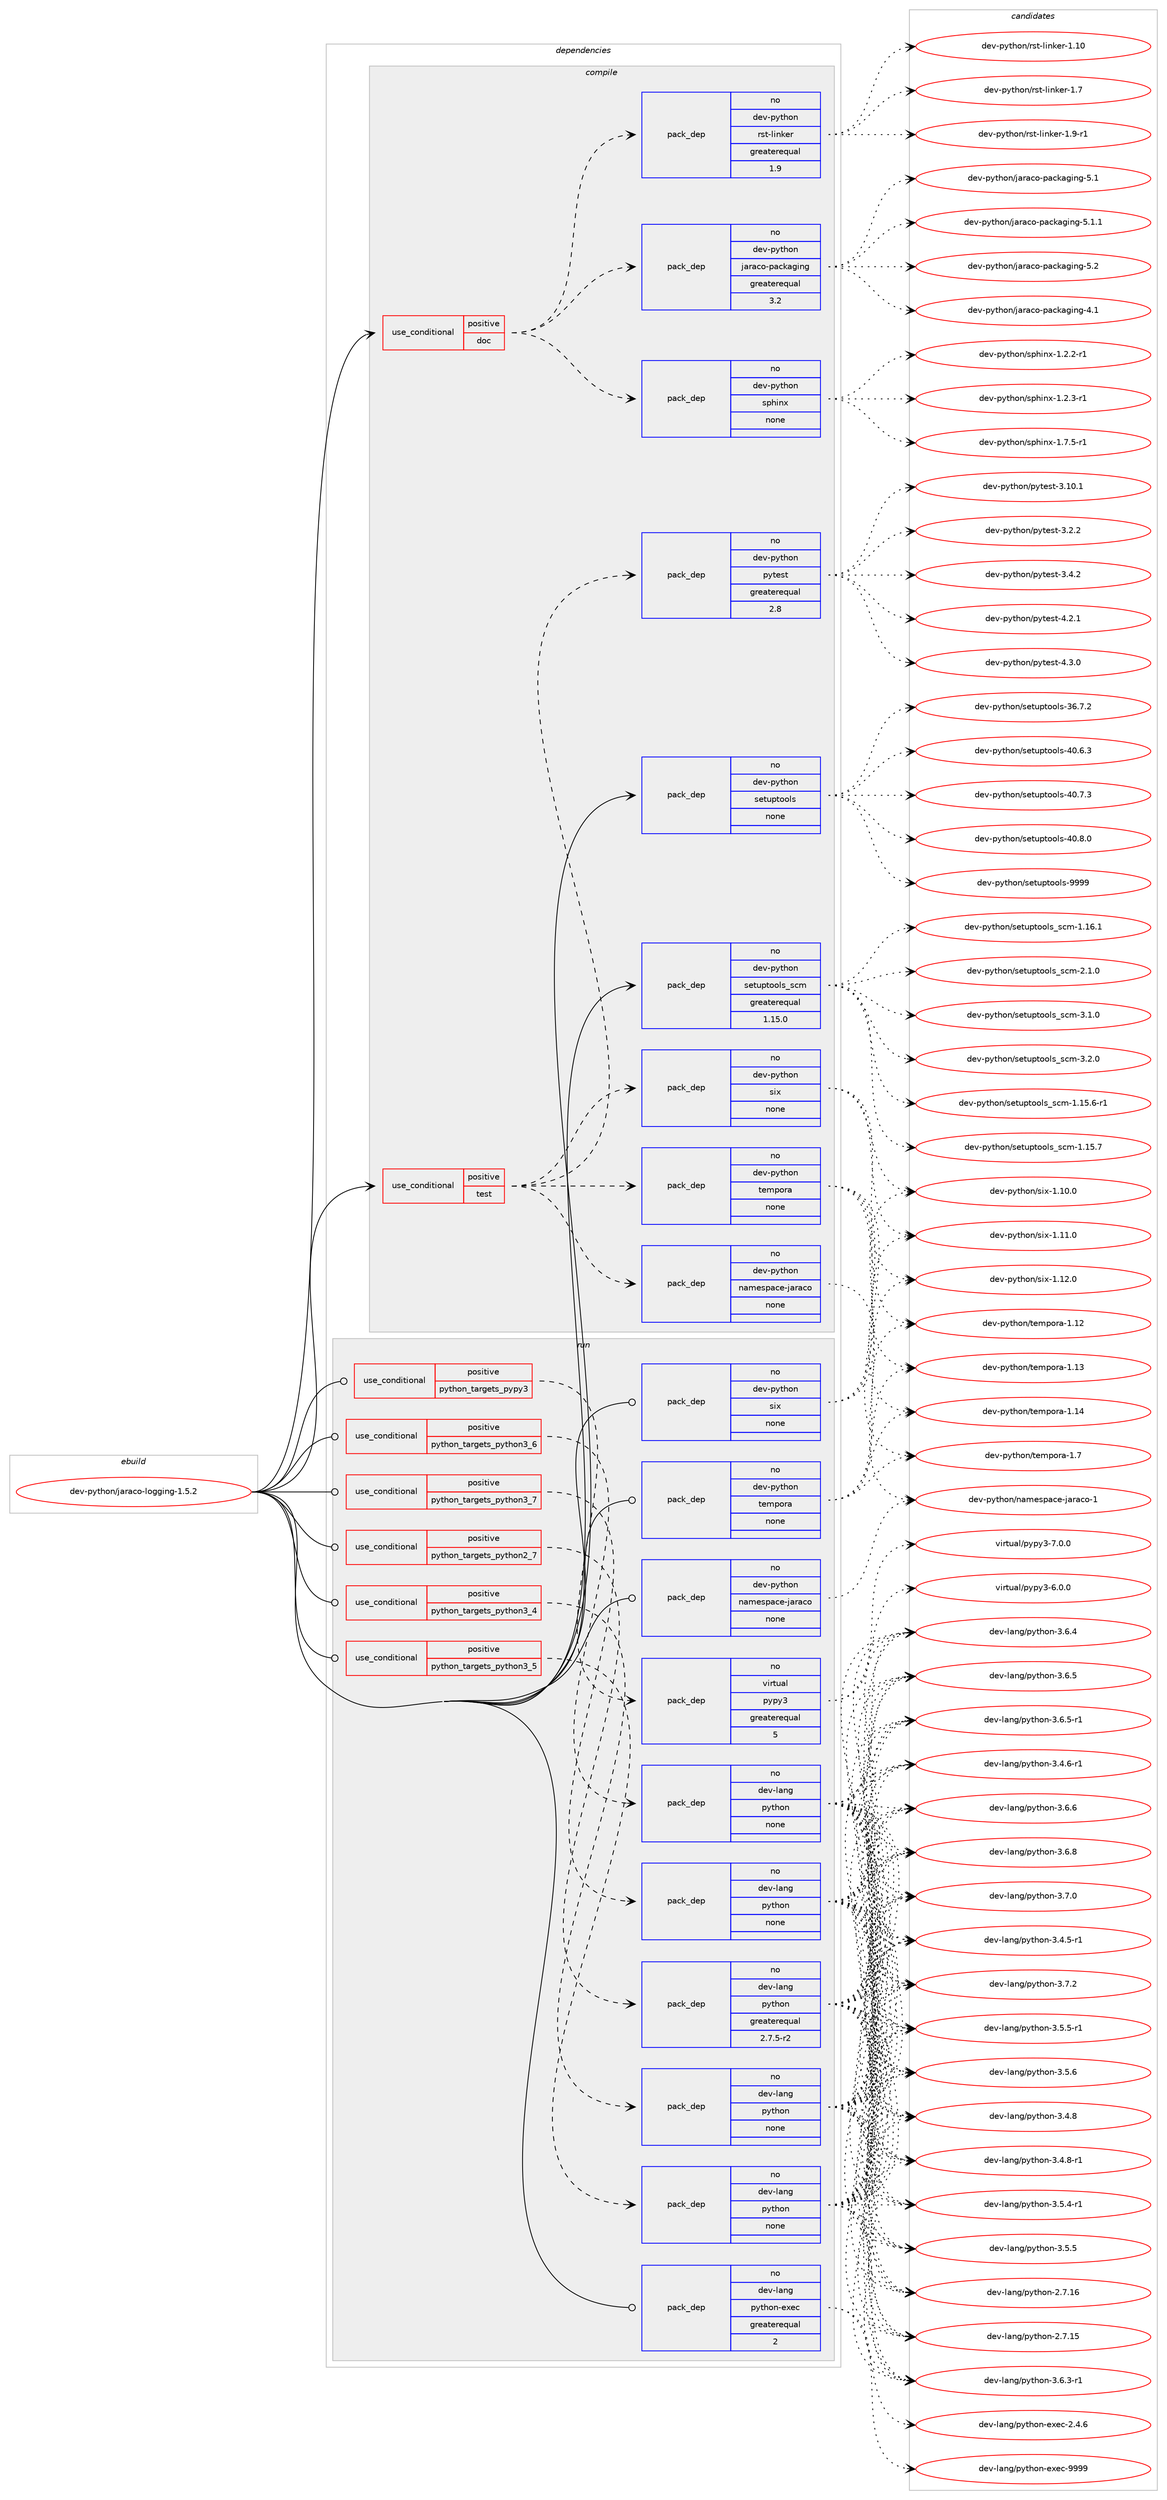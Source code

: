 digraph prolog {

# *************
# Graph options
# *************

newrank=true;
concentrate=true;
compound=true;
graph [rankdir=LR,fontname=Helvetica,fontsize=10,ranksep=1.5];#, ranksep=2.5, nodesep=0.2];
edge  [arrowhead=vee];
node  [fontname=Helvetica,fontsize=10];

# **********
# The ebuild
# **********

subgraph cluster_leftcol {
color=gray;
rank=same;
label=<<i>ebuild</i>>;
id [label="dev-python/jaraco-logging-1.5.2", color=red, width=4, href="../dev-python/jaraco-logging-1.5.2.svg"];
}

# ****************
# The dependencies
# ****************

subgraph cluster_midcol {
color=gray;
label=<<i>dependencies</i>>;
subgraph cluster_compile {
fillcolor="#eeeeee";
style=filled;
label=<<i>compile</i>>;
subgraph cond376142 {
dependency1414925 [label=<<TABLE BORDER="0" CELLBORDER="1" CELLSPACING="0" CELLPADDING="4"><TR><TD ROWSPAN="3" CELLPADDING="10">use_conditional</TD></TR><TR><TD>positive</TD></TR><TR><TD>doc</TD></TR></TABLE>>, shape=none, color=red];
subgraph pack1015514 {
dependency1414926 [label=<<TABLE BORDER="0" CELLBORDER="1" CELLSPACING="0" CELLPADDING="4" WIDTH="220"><TR><TD ROWSPAN="6" CELLPADDING="30">pack_dep</TD></TR><TR><TD WIDTH="110">no</TD></TR><TR><TD>dev-python</TD></TR><TR><TD>jaraco-packaging</TD></TR><TR><TD>greaterequal</TD></TR><TR><TD>3.2</TD></TR></TABLE>>, shape=none, color=blue];
}
dependency1414925:e -> dependency1414926:w [weight=20,style="dashed",arrowhead="vee"];
subgraph pack1015515 {
dependency1414927 [label=<<TABLE BORDER="0" CELLBORDER="1" CELLSPACING="0" CELLPADDING="4" WIDTH="220"><TR><TD ROWSPAN="6" CELLPADDING="30">pack_dep</TD></TR><TR><TD WIDTH="110">no</TD></TR><TR><TD>dev-python</TD></TR><TR><TD>rst-linker</TD></TR><TR><TD>greaterequal</TD></TR><TR><TD>1.9</TD></TR></TABLE>>, shape=none, color=blue];
}
dependency1414925:e -> dependency1414927:w [weight=20,style="dashed",arrowhead="vee"];
subgraph pack1015516 {
dependency1414928 [label=<<TABLE BORDER="0" CELLBORDER="1" CELLSPACING="0" CELLPADDING="4" WIDTH="220"><TR><TD ROWSPAN="6" CELLPADDING="30">pack_dep</TD></TR><TR><TD WIDTH="110">no</TD></TR><TR><TD>dev-python</TD></TR><TR><TD>sphinx</TD></TR><TR><TD>none</TD></TR><TR><TD></TD></TR></TABLE>>, shape=none, color=blue];
}
dependency1414925:e -> dependency1414928:w [weight=20,style="dashed",arrowhead="vee"];
}
id:e -> dependency1414925:w [weight=20,style="solid",arrowhead="vee"];
subgraph cond376143 {
dependency1414929 [label=<<TABLE BORDER="0" CELLBORDER="1" CELLSPACING="0" CELLPADDING="4"><TR><TD ROWSPAN="3" CELLPADDING="10">use_conditional</TD></TR><TR><TD>positive</TD></TR><TR><TD>test</TD></TR></TABLE>>, shape=none, color=red];
subgraph pack1015517 {
dependency1414930 [label=<<TABLE BORDER="0" CELLBORDER="1" CELLSPACING="0" CELLPADDING="4" WIDTH="220"><TR><TD ROWSPAN="6" CELLPADDING="30">pack_dep</TD></TR><TR><TD WIDTH="110">no</TD></TR><TR><TD>dev-python</TD></TR><TR><TD>namespace-jaraco</TD></TR><TR><TD>none</TD></TR><TR><TD></TD></TR></TABLE>>, shape=none, color=blue];
}
dependency1414929:e -> dependency1414930:w [weight=20,style="dashed",arrowhead="vee"];
subgraph pack1015518 {
dependency1414931 [label=<<TABLE BORDER="0" CELLBORDER="1" CELLSPACING="0" CELLPADDING="4" WIDTH="220"><TR><TD ROWSPAN="6" CELLPADDING="30">pack_dep</TD></TR><TR><TD WIDTH="110">no</TD></TR><TR><TD>dev-python</TD></TR><TR><TD>six</TD></TR><TR><TD>none</TD></TR><TR><TD></TD></TR></TABLE>>, shape=none, color=blue];
}
dependency1414929:e -> dependency1414931:w [weight=20,style="dashed",arrowhead="vee"];
subgraph pack1015519 {
dependency1414932 [label=<<TABLE BORDER="0" CELLBORDER="1" CELLSPACING="0" CELLPADDING="4" WIDTH="220"><TR><TD ROWSPAN="6" CELLPADDING="30">pack_dep</TD></TR><TR><TD WIDTH="110">no</TD></TR><TR><TD>dev-python</TD></TR><TR><TD>tempora</TD></TR><TR><TD>none</TD></TR><TR><TD></TD></TR></TABLE>>, shape=none, color=blue];
}
dependency1414929:e -> dependency1414932:w [weight=20,style="dashed",arrowhead="vee"];
subgraph pack1015520 {
dependency1414933 [label=<<TABLE BORDER="0" CELLBORDER="1" CELLSPACING="0" CELLPADDING="4" WIDTH="220"><TR><TD ROWSPAN="6" CELLPADDING="30">pack_dep</TD></TR><TR><TD WIDTH="110">no</TD></TR><TR><TD>dev-python</TD></TR><TR><TD>pytest</TD></TR><TR><TD>greaterequal</TD></TR><TR><TD>2.8</TD></TR></TABLE>>, shape=none, color=blue];
}
dependency1414929:e -> dependency1414933:w [weight=20,style="dashed",arrowhead="vee"];
}
id:e -> dependency1414929:w [weight=20,style="solid",arrowhead="vee"];
subgraph pack1015521 {
dependency1414934 [label=<<TABLE BORDER="0" CELLBORDER="1" CELLSPACING="0" CELLPADDING="4" WIDTH="220"><TR><TD ROWSPAN="6" CELLPADDING="30">pack_dep</TD></TR><TR><TD WIDTH="110">no</TD></TR><TR><TD>dev-python</TD></TR><TR><TD>setuptools</TD></TR><TR><TD>none</TD></TR><TR><TD></TD></TR></TABLE>>, shape=none, color=blue];
}
id:e -> dependency1414934:w [weight=20,style="solid",arrowhead="vee"];
subgraph pack1015522 {
dependency1414935 [label=<<TABLE BORDER="0" CELLBORDER="1" CELLSPACING="0" CELLPADDING="4" WIDTH="220"><TR><TD ROWSPAN="6" CELLPADDING="30">pack_dep</TD></TR><TR><TD WIDTH="110">no</TD></TR><TR><TD>dev-python</TD></TR><TR><TD>setuptools_scm</TD></TR><TR><TD>greaterequal</TD></TR><TR><TD>1.15.0</TD></TR></TABLE>>, shape=none, color=blue];
}
id:e -> dependency1414935:w [weight=20,style="solid",arrowhead="vee"];
}
subgraph cluster_compileandrun {
fillcolor="#eeeeee";
style=filled;
label=<<i>compile and run</i>>;
}
subgraph cluster_run {
fillcolor="#eeeeee";
style=filled;
label=<<i>run</i>>;
subgraph cond376144 {
dependency1414936 [label=<<TABLE BORDER="0" CELLBORDER="1" CELLSPACING="0" CELLPADDING="4"><TR><TD ROWSPAN="3" CELLPADDING="10">use_conditional</TD></TR><TR><TD>positive</TD></TR><TR><TD>python_targets_pypy3</TD></TR></TABLE>>, shape=none, color=red];
subgraph pack1015523 {
dependency1414937 [label=<<TABLE BORDER="0" CELLBORDER="1" CELLSPACING="0" CELLPADDING="4" WIDTH="220"><TR><TD ROWSPAN="6" CELLPADDING="30">pack_dep</TD></TR><TR><TD WIDTH="110">no</TD></TR><TR><TD>virtual</TD></TR><TR><TD>pypy3</TD></TR><TR><TD>greaterequal</TD></TR><TR><TD>5</TD></TR></TABLE>>, shape=none, color=blue];
}
dependency1414936:e -> dependency1414937:w [weight=20,style="dashed",arrowhead="vee"];
}
id:e -> dependency1414936:w [weight=20,style="solid",arrowhead="odot"];
subgraph cond376145 {
dependency1414938 [label=<<TABLE BORDER="0" CELLBORDER="1" CELLSPACING="0" CELLPADDING="4"><TR><TD ROWSPAN="3" CELLPADDING="10">use_conditional</TD></TR><TR><TD>positive</TD></TR><TR><TD>python_targets_python2_7</TD></TR></TABLE>>, shape=none, color=red];
subgraph pack1015524 {
dependency1414939 [label=<<TABLE BORDER="0" CELLBORDER="1" CELLSPACING="0" CELLPADDING="4" WIDTH="220"><TR><TD ROWSPAN="6" CELLPADDING="30">pack_dep</TD></TR><TR><TD WIDTH="110">no</TD></TR><TR><TD>dev-lang</TD></TR><TR><TD>python</TD></TR><TR><TD>greaterequal</TD></TR><TR><TD>2.7.5-r2</TD></TR></TABLE>>, shape=none, color=blue];
}
dependency1414938:e -> dependency1414939:w [weight=20,style="dashed",arrowhead="vee"];
}
id:e -> dependency1414938:w [weight=20,style="solid",arrowhead="odot"];
subgraph cond376146 {
dependency1414940 [label=<<TABLE BORDER="0" CELLBORDER="1" CELLSPACING="0" CELLPADDING="4"><TR><TD ROWSPAN="3" CELLPADDING="10">use_conditional</TD></TR><TR><TD>positive</TD></TR><TR><TD>python_targets_python3_4</TD></TR></TABLE>>, shape=none, color=red];
subgraph pack1015525 {
dependency1414941 [label=<<TABLE BORDER="0" CELLBORDER="1" CELLSPACING="0" CELLPADDING="4" WIDTH="220"><TR><TD ROWSPAN="6" CELLPADDING="30">pack_dep</TD></TR><TR><TD WIDTH="110">no</TD></TR><TR><TD>dev-lang</TD></TR><TR><TD>python</TD></TR><TR><TD>none</TD></TR><TR><TD></TD></TR></TABLE>>, shape=none, color=blue];
}
dependency1414940:e -> dependency1414941:w [weight=20,style="dashed",arrowhead="vee"];
}
id:e -> dependency1414940:w [weight=20,style="solid",arrowhead="odot"];
subgraph cond376147 {
dependency1414942 [label=<<TABLE BORDER="0" CELLBORDER="1" CELLSPACING="0" CELLPADDING="4"><TR><TD ROWSPAN="3" CELLPADDING="10">use_conditional</TD></TR><TR><TD>positive</TD></TR><TR><TD>python_targets_python3_5</TD></TR></TABLE>>, shape=none, color=red];
subgraph pack1015526 {
dependency1414943 [label=<<TABLE BORDER="0" CELLBORDER="1" CELLSPACING="0" CELLPADDING="4" WIDTH="220"><TR><TD ROWSPAN="6" CELLPADDING="30">pack_dep</TD></TR><TR><TD WIDTH="110">no</TD></TR><TR><TD>dev-lang</TD></TR><TR><TD>python</TD></TR><TR><TD>none</TD></TR><TR><TD></TD></TR></TABLE>>, shape=none, color=blue];
}
dependency1414942:e -> dependency1414943:w [weight=20,style="dashed",arrowhead="vee"];
}
id:e -> dependency1414942:w [weight=20,style="solid",arrowhead="odot"];
subgraph cond376148 {
dependency1414944 [label=<<TABLE BORDER="0" CELLBORDER="1" CELLSPACING="0" CELLPADDING="4"><TR><TD ROWSPAN="3" CELLPADDING="10">use_conditional</TD></TR><TR><TD>positive</TD></TR><TR><TD>python_targets_python3_6</TD></TR></TABLE>>, shape=none, color=red];
subgraph pack1015527 {
dependency1414945 [label=<<TABLE BORDER="0" CELLBORDER="1" CELLSPACING="0" CELLPADDING="4" WIDTH="220"><TR><TD ROWSPAN="6" CELLPADDING="30">pack_dep</TD></TR><TR><TD WIDTH="110">no</TD></TR><TR><TD>dev-lang</TD></TR><TR><TD>python</TD></TR><TR><TD>none</TD></TR><TR><TD></TD></TR></TABLE>>, shape=none, color=blue];
}
dependency1414944:e -> dependency1414945:w [weight=20,style="dashed",arrowhead="vee"];
}
id:e -> dependency1414944:w [weight=20,style="solid",arrowhead="odot"];
subgraph cond376149 {
dependency1414946 [label=<<TABLE BORDER="0" CELLBORDER="1" CELLSPACING="0" CELLPADDING="4"><TR><TD ROWSPAN="3" CELLPADDING="10">use_conditional</TD></TR><TR><TD>positive</TD></TR><TR><TD>python_targets_python3_7</TD></TR></TABLE>>, shape=none, color=red];
subgraph pack1015528 {
dependency1414947 [label=<<TABLE BORDER="0" CELLBORDER="1" CELLSPACING="0" CELLPADDING="4" WIDTH="220"><TR><TD ROWSPAN="6" CELLPADDING="30">pack_dep</TD></TR><TR><TD WIDTH="110">no</TD></TR><TR><TD>dev-lang</TD></TR><TR><TD>python</TD></TR><TR><TD>none</TD></TR><TR><TD></TD></TR></TABLE>>, shape=none, color=blue];
}
dependency1414946:e -> dependency1414947:w [weight=20,style="dashed",arrowhead="vee"];
}
id:e -> dependency1414946:w [weight=20,style="solid",arrowhead="odot"];
subgraph pack1015529 {
dependency1414948 [label=<<TABLE BORDER="0" CELLBORDER="1" CELLSPACING="0" CELLPADDING="4" WIDTH="220"><TR><TD ROWSPAN="6" CELLPADDING="30">pack_dep</TD></TR><TR><TD WIDTH="110">no</TD></TR><TR><TD>dev-lang</TD></TR><TR><TD>python-exec</TD></TR><TR><TD>greaterequal</TD></TR><TR><TD>2</TD></TR></TABLE>>, shape=none, color=blue];
}
id:e -> dependency1414948:w [weight=20,style="solid",arrowhead="odot"];
subgraph pack1015530 {
dependency1414949 [label=<<TABLE BORDER="0" CELLBORDER="1" CELLSPACING="0" CELLPADDING="4" WIDTH="220"><TR><TD ROWSPAN="6" CELLPADDING="30">pack_dep</TD></TR><TR><TD WIDTH="110">no</TD></TR><TR><TD>dev-python</TD></TR><TR><TD>namespace-jaraco</TD></TR><TR><TD>none</TD></TR><TR><TD></TD></TR></TABLE>>, shape=none, color=blue];
}
id:e -> dependency1414949:w [weight=20,style="solid",arrowhead="odot"];
subgraph pack1015531 {
dependency1414950 [label=<<TABLE BORDER="0" CELLBORDER="1" CELLSPACING="0" CELLPADDING="4" WIDTH="220"><TR><TD ROWSPAN="6" CELLPADDING="30">pack_dep</TD></TR><TR><TD WIDTH="110">no</TD></TR><TR><TD>dev-python</TD></TR><TR><TD>six</TD></TR><TR><TD>none</TD></TR><TR><TD></TD></TR></TABLE>>, shape=none, color=blue];
}
id:e -> dependency1414950:w [weight=20,style="solid",arrowhead="odot"];
subgraph pack1015532 {
dependency1414951 [label=<<TABLE BORDER="0" CELLBORDER="1" CELLSPACING="0" CELLPADDING="4" WIDTH="220"><TR><TD ROWSPAN="6" CELLPADDING="30">pack_dep</TD></TR><TR><TD WIDTH="110">no</TD></TR><TR><TD>dev-python</TD></TR><TR><TD>tempora</TD></TR><TR><TD>none</TD></TR><TR><TD></TD></TR></TABLE>>, shape=none, color=blue];
}
id:e -> dependency1414951:w [weight=20,style="solid",arrowhead="odot"];
}
}

# **************
# The candidates
# **************

subgraph cluster_choices {
rank=same;
color=gray;
label=<<i>candidates</i>>;

subgraph choice1015514 {
color=black;
nodesep=1;
choice10010111845112121116104111110471069711497991114511297991079710310511010345524649 [label="dev-python/jaraco-packaging-4.1", color=red, width=4,href="../dev-python/jaraco-packaging-4.1.svg"];
choice10010111845112121116104111110471069711497991114511297991079710310511010345534649 [label="dev-python/jaraco-packaging-5.1", color=red, width=4,href="../dev-python/jaraco-packaging-5.1.svg"];
choice100101118451121211161041111104710697114979911145112979910797103105110103455346494649 [label="dev-python/jaraco-packaging-5.1.1", color=red, width=4,href="../dev-python/jaraco-packaging-5.1.1.svg"];
choice10010111845112121116104111110471069711497991114511297991079710310511010345534650 [label="dev-python/jaraco-packaging-5.2", color=red, width=4,href="../dev-python/jaraco-packaging-5.2.svg"];
dependency1414926:e -> choice10010111845112121116104111110471069711497991114511297991079710310511010345524649:w [style=dotted,weight="100"];
dependency1414926:e -> choice10010111845112121116104111110471069711497991114511297991079710310511010345534649:w [style=dotted,weight="100"];
dependency1414926:e -> choice100101118451121211161041111104710697114979911145112979910797103105110103455346494649:w [style=dotted,weight="100"];
dependency1414926:e -> choice10010111845112121116104111110471069711497991114511297991079710310511010345534650:w [style=dotted,weight="100"];
}
subgraph choice1015515 {
color=black;
nodesep=1;
choice1001011184511212111610411111047114115116451081051101071011144549464948 [label="dev-python/rst-linker-1.10", color=red, width=4,href="../dev-python/rst-linker-1.10.svg"];
choice10010111845112121116104111110471141151164510810511010710111445494655 [label="dev-python/rst-linker-1.7", color=red, width=4,href="../dev-python/rst-linker-1.7.svg"];
choice100101118451121211161041111104711411511645108105110107101114454946574511449 [label="dev-python/rst-linker-1.9-r1", color=red, width=4,href="../dev-python/rst-linker-1.9-r1.svg"];
dependency1414927:e -> choice1001011184511212111610411111047114115116451081051101071011144549464948:w [style=dotted,weight="100"];
dependency1414927:e -> choice10010111845112121116104111110471141151164510810511010710111445494655:w [style=dotted,weight="100"];
dependency1414927:e -> choice100101118451121211161041111104711411511645108105110107101114454946574511449:w [style=dotted,weight="100"];
}
subgraph choice1015516 {
color=black;
nodesep=1;
choice10010111845112121116104111110471151121041051101204549465046504511449 [label="dev-python/sphinx-1.2.2-r1", color=red, width=4,href="../dev-python/sphinx-1.2.2-r1.svg"];
choice10010111845112121116104111110471151121041051101204549465046514511449 [label="dev-python/sphinx-1.2.3-r1", color=red, width=4,href="../dev-python/sphinx-1.2.3-r1.svg"];
choice10010111845112121116104111110471151121041051101204549465546534511449 [label="dev-python/sphinx-1.7.5-r1", color=red, width=4,href="../dev-python/sphinx-1.7.5-r1.svg"];
dependency1414928:e -> choice10010111845112121116104111110471151121041051101204549465046504511449:w [style=dotted,weight="100"];
dependency1414928:e -> choice10010111845112121116104111110471151121041051101204549465046514511449:w [style=dotted,weight="100"];
dependency1414928:e -> choice10010111845112121116104111110471151121041051101204549465546534511449:w [style=dotted,weight="100"];
}
subgraph choice1015517 {
color=black;
nodesep=1;
choice1001011184511212111610411111047110971091011151129799101451069711497991114549 [label="dev-python/namespace-jaraco-1", color=red, width=4,href="../dev-python/namespace-jaraco-1.svg"];
dependency1414930:e -> choice1001011184511212111610411111047110971091011151129799101451069711497991114549:w [style=dotted,weight="100"];
}
subgraph choice1015518 {
color=black;
nodesep=1;
choice100101118451121211161041111104711510512045494649484648 [label="dev-python/six-1.10.0", color=red, width=4,href="../dev-python/six-1.10.0.svg"];
choice100101118451121211161041111104711510512045494649494648 [label="dev-python/six-1.11.0", color=red, width=4,href="../dev-python/six-1.11.0.svg"];
choice100101118451121211161041111104711510512045494649504648 [label="dev-python/six-1.12.0", color=red, width=4,href="../dev-python/six-1.12.0.svg"];
dependency1414931:e -> choice100101118451121211161041111104711510512045494649484648:w [style=dotted,weight="100"];
dependency1414931:e -> choice100101118451121211161041111104711510512045494649494648:w [style=dotted,weight="100"];
dependency1414931:e -> choice100101118451121211161041111104711510512045494649504648:w [style=dotted,weight="100"];
}
subgraph choice1015519 {
color=black;
nodesep=1;
choice1001011184511212111610411111047116101109112111114974549464950 [label="dev-python/tempora-1.12", color=red, width=4,href="../dev-python/tempora-1.12.svg"];
choice1001011184511212111610411111047116101109112111114974549464951 [label="dev-python/tempora-1.13", color=red, width=4,href="../dev-python/tempora-1.13.svg"];
choice1001011184511212111610411111047116101109112111114974549464952 [label="dev-python/tempora-1.14", color=red, width=4,href="../dev-python/tempora-1.14.svg"];
choice10010111845112121116104111110471161011091121111149745494655 [label="dev-python/tempora-1.7", color=red, width=4,href="../dev-python/tempora-1.7.svg"];
dependency1414932:e -> choice1001011184511212111610411111047116101109112111114974549464950:w [style=dotted,weight="100"];
dependency1414932:e -> choice1001011184511212111610411111047116101109112111114974549464951:w [style=dotted,weight="100"];
dependency1414932:e -> choice1001011184511212111610411111047116101109112111114974549464952:w [style=dotted,weight="100"];
dependency1414932:e -> choice10010111845112121116104111110471161011091121111149745494655:w [style=dotted,weight="100"];
}
subgraph choice1015520 {
color=black;
nodesep=1;
choice100101118451121211161041111104711212111610111511645514649484649 [label="dev-python/pytest-3.10.1", color=red, width=4,href="../dev-python/pytest-3.10.1.svg"];
choice1001011184511212111610411111047112121116101115116455146504650 [label="dev-python/pytest-3.2.2", color=red, width=4,href="../dev-python/pytest-3.2.2.svg"];
choice1001011184511212111610411111047112121116101115116455146524650 [label="dev-python/pytest-3.4.2", color=red, width=4,href="../dev-python/pytest-3.4.2.svg"];
choice1001011184511212111610411111047112121116101115116455246504649 [label="dev-python/pytest-4.2.1", color=red, width=4,href="../dev-python/pytest-4.2.1.svg"];
choice1001011184511212111610411111047112121116101115116455246514648 [label="dev-python/pytest-4.3.0", color=red, width=4,href="../dev-python/pytest-4.3.0.svg"];
dependency1414933:e -> choice100101118451121211161041111104711212111610111511645514649484649:w [style=dotted,weight="100"];
dependency1414933:e -> choice1001011184511212111610411111047112121116101115116455146504650:w [style=dotted,weight="100"];
dependency1414933:e -> choice1001011184511212111610411111047112121116101115116455146524650:w [style=dotted,weight="100"];
dependency1414933:e -> choice1001011184511212111610411111047112121116101115116455246504649:w [style=dotted,weight="100"];
dependency1414933:e -> choice1001011184511212111610411111047112121116101115116455246514648:w [style=dotted,weight="100"];
}
subgraph choice1015521 {
color=black;
nodesep=1;
choice100101118451121211161041111104711510111611711211611111110811545515446554650 [label="dev-python/setuptools-36.7.2", color=red, width=4,href="../dev-python/setuptools-36.7.2.svg"];
choice100101118451121211161041111104711510111611711211611111110811545524846544651 [label="dev-python/setuptools-40.6.3", color=red, width=4,href="../dev-python/setuptools-40.6.3.svg"];
choice100101118451121211161041111104711510111611711211611111110811545524846554651 [label="dev-python/setuptools-40.7.3", color=red, width=4,href="../dev-python/setuptools-40.7.3.svg"];
choice100101118451121211161041111104711510111611711211611111110811545524846564648 [label="dev-python/setuptools-40.8.0", color=red, width=4,href="../dev-python/setuptools-40.8.0.svg"];
choice10010111845112121116104111110471151011161171121161111111081154557575757 [label="dev-python/setuptools-9999", color=red, width=4,href="../dev-python/setuptools-9999.svg"];
dependency1414934:e -> choice100101118451121211161041111104711510111611711211611111110811545515446554650:w [style=dotted,weight="100"];
dependency1414934:e -> choice100101118451121211161041111104711510111611711211611111110811545524846544651:w [style=dotted,weight="100"];
dependency1414934:e -> choice100101118451121211161041111104711510111611711211611111110811545524846554651:w [style=dotted,weight="100"];
dependency1414934:e -> choice100101118451121211161041111104711510111611711211611111110811545524846564648:w [style=dotted,weight="100"];
dependency1414934:e -> choice10010111845112121116104111110471151011161171121161111111081154557575757:w [style=dotted,weight="100"];
}
subgraph choice1015522 {
color=black;
nodesep=1;
choice10010111845112121116104111110471151011161171121161111111081159511599109454946495346544511449 [label="dev-python/setuptools_scm-1.15.6-r1", color=red, width=4,href="../dev-python/setuptools_scm-1.15.6-r1.svg"];
choice1001011184511212111610411111047115101116117112116111111108115951159910945494649534655 [label="dev-python/setuptools_scm-1.15.7", color=red, width=4,href="../dev-python/setuptools_scm-1.15.7.svg"];
choice1001011184511212111610411111047115101116117112116111111108115951159910945494649544649 [label="dev-python/setuptools_scm-1.16.1", color=red, width=4,href="../dev-python/setuptools_scm-1.16.1.svg"];
choice10010111845112121116104111110471151011161171121161111111081159511599109455046494648 [label="dev-python/setuptools_scm-2.1.0", color=red, width=4,href="../dev-python/setuptools_scm-2.1.0.svg"];
choice10010111845112121116104111110471151011161171121161111111081159511599109455146494648 [label="dev-python/setuptools_scm-3.1.0", color=red, width=4,href="../dev-python/setuptools_scm-3.1.0.svg"];
choice10010111845112121116104111110471151011161171121161111111081159511599109455146504648 [label="dev-python/setuptools_scm-3.2.0", color=red, width=4,href="../dev-python/setuptools_scm-3.2.0.svg"];
dependency1414935:e -> choice10010111845112121116104111110471151011161171121161111111081159511599109454946495346544511449:w [style=dotted,weight="100"];
dependency1414935:e -> choice1001011184511212111610411111047115101116117112116111111108115951159910945494649534655:w [style=dotted,weight="100"];
dependency1414935:e -> choice1001011184511212111610411111047115101116117112116111111108115951159910945494649544649:w [style=dotted,weight="100"];
dependency1414935:e -> choice10010111845112121116104111110471151011161171121161111111081159511599109455046494648:w [style=dotted,weight="100"];
dependency1414935:e -> choice10010111845112121116104111110471151011161171121161111111081159511599109455146494648:w [style=dotted,weight="100"];
dependency1414935:e -> choice10010111845112121116104111110471151011161171121161111111081159511599109455146504648:w [style=dotted,weight="100"];
}
subgraph choice1015523 {
color=black;
nodesep=1;
choice118105114116117971084711212111212151455446484648 [label="virtual/pypy3-6.0.0", color=red, width=4,href="../virtual/pypy3-6.0.0.svg"];
choice118105114116117971084711212111212151455546484648 [label="virtual/pypy3-7.0.0", color=red, width=4,href="../virtual/pypy3-7.0.0.svg"];
dependency1414937:e -> choice118105114116117971084711212111212151455446484648:w [style=dotted,weight="100"];
dependency1414937:e -> choice118105114116117971084711212111212151455546484648:w [style=dotted,weight="100"];
}
subgraph choice1015524 {
color=black;
nodesep=1;
choice10010111845108971101034711212111610411111045504655464953 [label="dev-lang/python-2.7.15", color=red, width=4,href="../dev-lang/python-2.7.15.svg"];
choice10010111845108971101034711212111610411111045504655464954 [label="dev-lang/python-2.7.16", color=red, width=4,href="../dev-lang/python-2.7.16.svg"];
choice1001011184510897110103471121211161041111104551465246534511449 [label="dev-lang/python-3.4.5-r1", color=red, width=4,href="../dev-lang/python-3.4.5-r1.svg"];
choice1001011184510897110103471121211161041111104551465246544511449 [label="dev-lang/python-3.4.6-r1", color=red, width=4,href="../dev-lang/python-3.4.6-r1.svg"];
choice100101118451089711010347112121116104111110455146524656 [label="dev-lang/python-3.4.8", color=red, width=4,href="../dev-lang/python-3.4.8.svg"];
choice1001011184510897110103471121211161041111104551465246564511449 [label="dev-lang/python-3.4.8-r1", color=red, width=4,href="../dev-lang/python-3.4.8-r1.svg"];
choice1001011184510897110103471121211161041111104551465346524511449 [label="dev-lang/python-3.5.4-r1", color=red, width=4,href="../dev-lang/python-3.5.4-r1.svg"];
choice100101118451089711010347112121116104111110455146534653 [label="dev-lang/python-3.5.5", color=red, width=4,href="../dev-lang/python-3.5.5.svg"];
choice1001011184510897110103471121211161041111104551465346534511449 [label="dev-lang/python-3.5.5-r1", color=red, width=4,href="../dev-lang/python-3.5.5-r1.svg"];
choice100101118451089711010347112121116104111110455146534654 [label="dev-lang/python-3.5.6", color=red, width=4,href="../dev-lang/python-3.5.6.svg"];
choice1001011184510897110103471121211161041111104551465446514511449 [label="dev-lang/python-3.6.3-r1", color=red, width=4,href="../dev-lang/python-3.6.3-r1.svg"];
choice100101118451089711010347112121116104111110455146544652 [label="dev-lang/python-3.6.4", color=red, width=4,href="../dev-lang/python-3.6.4.svg"];
choice100101118451089711010347112121116104111110455146544653 [label="dev-lang/python-3.6.5", color=red, width=4,href="../dev-lang/python-3.6.5.svg"];
choice1001011184510897110103471121211161041111104551465446534511449 [label="dev-lang/python-3.6.5-r1", color=red, width=4,href="../dev-lang/python-3.6.5-r1.svg"];
choice100101118451089711010347112121116104111110455146544654 [label="dev-lang/python-3.6.6", color=red, width=4,href="../dev-lang/python-3.6.6.svg"];
choice100101118451089711010347112121116104111110455146544656 [label="dev-lang/python-3.6.8", color=red, width=4,href="../dev-lang/python-3.6.8.svg"];
choice100101118451089711010347112121116104111110455146554648 [label="dev-lang/python-3.7.0", color=red, width=4,href="../dev-lang/python-3.7.0.svg"];
choice100101118451089711010347112121116104111110455146554650 [label="dev-lang/python-3.7.2", color=red, width=4,href="../dev-lang/python-3.7.2.svg"];
dependency1414939:e -> choice10010111845108971101034711212111610411111045504655464953:w [style=dotted,weight="100"];
dependency1414939:e -> choice10010111845108971101034711212111610411111045504655464954:w [style=dotted,weight="100"];
dependency1414939:e -> choice1001011184510897110103471121211161041111104551465246534511449:w [style=dotted,weight="100"];
dependency1414939:e -> choice1001011184510897110103471121211161041111104551465246544511449:w [style=dotted,weight="100"];
dependency1414939:e -> choice100101118451089711010347112121116104111110455146524656:w [style=dotted,weight="100"];
dependency1414939:e -> choice1001011184510897110103471121211161041111104551465246564511449:w [style=dotted,weight="100"];
dependency1414939:e -> choice1001011184510897110103471121211161041111104551465346524511449:w [style=dotted,weight="100"];
dependency1414939:e -> choice100101118451089711010347112121116104111110455146534653:w [style=dotted,weight="100"];
dependency1414939:e -> choice1001011184510897110103471121211161041111104551465346534511449:w [style=dotted,weight="100"];
dependency1414939:e -> choice100101118451089711010347112121116104111110455146534654:w [style=dotted,weight="100"];
dependency1414939:e -> choice1001011184510897110103471121211161041111104551465446514511449:w [style=dotted,weight="100"];
dependency1414939:e -> choice100101118451089711010347112121116104111110455146544652:w [style=dotted,weight="100"];
dependency1414939:e -> choice100101118451089711010347112121116104111110455146544653:w [style=dotted,weight="100"];
dependency1414939:e -> choice1001011184510897110103471121211161041111104551465446534511449:w [style=dotted,weight="100"];
dependency1414939:e -> choice100101118451089711010347112121116104111110455146544654:w [style=dotted,weight="100"];
dependency1414939:e -> choice100101118451089711010347112121116104111110455146544656:w [style=dotted,weight="100"];
dependency1414939:e -> choice100101118451089711010347112121116104111110455146554648:w [style=dotted,weight="100"];
dependency1414939:e -> choice100101118451089711010347112121116104111110455146554650:w [style=dotted,weight="100"];
}
subgraph choice1015525 {
color=black;
nodesep=1;
choice10010111845108971101034711212111610411111045504655464953 [label="dev-lang/python-2.7.15", color=red, width=4,href="../dev-lang/python-2.7.15.svg"];
choice10010111845108971101034711212111610411111045504655464954 [label="dev-lang/python-2.7.16", color=red, width=4,href="../dev-lang/python-2.7.16.svg"];
choice1001011184510897110103471121211161041111104551465246534511449 [label="dev-lang/python-3.4.5-r1", color=red, width=4,href="../dev-lang/python-3.4.5-r1.svg"];
choice1001011184510897110103471121211161041111104551465246544511449 [label="dev-lang/python-3.4.6-r1", color=red, width=4,href="../dev-lang/python-3.4.6-r1.svg"];
choice100101118451089711010347112121116104111110455146524656 [label="dev-lang/python-3.4.8", color=red, width=4,href="../dev-lang/python-3.4.8.svg"];
choice1001011184510897110103471121211161041111104551465246564511449 [label="dev-lang/python-3.4.8-r1", color=red, width=4,href="../dev-lang/python-3.4.8-r1.svg"];
choice1001011184510897110103471121211161041111104551465346524511449 [label="dev-lang/python-3.5.4-r1", color=red, width=4,href="../dev-lang/python-3.5.4-r1.svg"];
choice100101118451089711010347112121116104111110455146534653 [label="dev-lang/python-3.5.5", color=red, width=4,href="../dev-lang/python-3.5.5.svg"];
choice1001011184510897110103471121211161041111104551465346534511449 [label="dev-lang/python-3.5.5-r1", color=red, width=4,href="../dev-lang/python-3.5.5-r1.svg"];
choice100101118451089711010347112121116104111110455146534654 [label="dev-lang/python-3.5.6", color=red, width=4,href="../dev-lang/python-3.5.6.svg"];
choice1001011184510897110103471121211161041111104551465446514511449 [label="dev-lang/python-3.6.3-r1", color=red, width=4,href="../dev-lang/python-3.6.3-r1.svg"];
choice100101118451089711010347112121116104111110455146544652 [label="dev-lang/python-3.6.4", color=red, width=4,href="../dev-lang/python-3.6.4.svg"];
choice100101118451089711010347112121116104111110455146544653 [label="dev-lang/python-3.6.5", color=red, width=4,href="../dev-lang/python-3.6.5.svg"];
choice1001011184510897110103471121211161041111104551465446534511449 [label="dev-lang/python-3.6.5-r1", color=red, width=4,href="../dev-lang/python-3.6.5-r1.svg"];
choice100101118451089711010347112121116104111110455146544654 [label="dev-lang/python-3.6.6", color=red, width=4,href="../dev-lang/python-3.6.6.svg"];
choice100101118451089711010347112121116104111110455146544656 [label="dev-lang/python-3.6.8", color=red, width=4,href="../dev-lang/python-3.6.8.svg"];
choice100101118451089711010347112121116104111110455146554648 [label="dev-lang/python-3.7.0", color=red, width=4,href="../dev-lang/python-3.7.0.svg"];
choice100101118451089711010347112121116104111110455146554650 [label="dev-lang/python-3.7.2", color=red, width=4,href="../dev-lang/python-3.7.2.svg"];
dependency1414941:e -> choice10010111845108971101034711212111610411111045504655464953:w [style=dotted,weight="100"];
dependency1414941:e -> choice10010111845108971101034711212111610411111045504655464954:w [style=dotted,weight="100"];
dependency1414941:e -> choice1001011184510897110103471121211161041111104551465246534511449:w [style=dotted,weight="100"];
dependency1414941:e -> choice1001011184510897110103471121211161041111104551465246544511449:w [style=dotted,weight="100"];
dependency1414941:e -> choice100101118451089711010347112121116104111110455146524656:w [style=dotted,weight="100"];
dependency1414941:e -> choice1001011184510897110103471121211161041111104551465246564511449:w [style=dotted,weight="100"];
dependency1414941:e -> choice1001011184510897110103471121211161041111104551465346524511449:w [style=dotted,weight="100"];
dependency1414941:e -> choice100101118451089711010347112121116104111110455146534653:w [style=dotted,weight="100"];
dependency1414941:e -> choice1001011184510897110103471121211161041111104551465346534511449:w [style=dotted,weight="100"];
dependency1414941:e -> choice100101118451089711010347112121116104111110455146534654:w [style=dotted,weight="100"];
dependency1414941:e -> choice1001011184510897110103471121211161041111104551465446514511449:w [style=dotted,weight="100"];
dependency1414941:e -> choice100101118451089711010347112121116104111110455146544652:w [style=dotted,weight="100"];
dependency1414941:e -> choice100101118451089711010347112121116104111110455146544653:w [style=dotted,weight="100"];
dependency1414941:e -> choice1001011184510897110103471121211161041111104551465446534511449:w [style=dotted,weight="100"];
dependency1414941:e -> choice100101118451089711010347112121116104111110455146544654:w [style=dotted,weight="100"];
dependency1414941:e -> choice100101118451089711010347112121116104111110455146544656:w [style=dotted,weight="100"];
dependency1414941:e -> choice100101118451089711010347112121116104111110455146554648:w [style=dotted,weight="100"];
dependency1414941:e -> choice100101118451089711010347112121116104111110455146554650:w [style=dotted,weight="100"];
}
subgraph choice1015526 {
color=black;
nodesep=1;
choice10010111845108971101034711212111610411111045504655464953 [label="dev-lang/python-2.7.15", color=red, width=4,href="../dev-lang/python-2.7.15.svg"];
choice10010111845108971101034711212111610411111045504655464954 [label="dev-lang/python-2.7.16", color=red, width=4,href="../dev-lang/python-2.7.16.svg"];
choice1001011184510897110103471121211161041111104551465246534511449 [label="dev-lang/python-3.4.5-r1", color=red, width=4,href="../dev-lang/python-3.4.5-r1.svg"];
choice1001011184510897110103471121211161041111104551465246544511449 [label="dev-lang/python-3.4.6-r1", color=red, width=4,href="../dev-lang/python-3.4.6-r1.svg"];
choice100101118451089711010347112121116104111110455146524656 [label="dev-lang/python-3.4.8", color=red, width=4,href="../dev-lang/python-3.4.8.svg"];
choice1001011184510897110103471121211161041111104551465246564511449 [label="dev-lang/python-3.4.8-r1", color=red, width=4,href="../dev-lang/python-3.4.8-r1.svg"];
choice1001011184510897110103471121211161041111104551465346524511449 [label="dev-lang/python-3.5.4-r1", color=red, width=4,href="../dev-lang/python-3.5.4-r1.svg"];
choice100101118451089711010347112121116104111110455146534653 [label="dev-lang/python-3.5.5", color=red, width=4,href="../dev-lang/python-3.5.5.svg"];
choice1001011184510897110103471121211161041111104551465346534511449 [label="dev-lang/python-3.5.5-r1", color=red, width=4,href="../dev-lang/python-3.5.5-r1.svg"];
choice100101118451089711010347112121116104111110455146534654 [label="dev-lang/python-3.5.6", color=red, width=4,href="../dev-lang/python-3.5.6.svg"];
choice1001011184510897110103471121211161041111104551465446514511449 [label="dev-lang/python-3.6.3-r1", color=red, width=4,href="../dev-lang/python-3.6.3-r1.svg"];
choice100101118451089711010347112121116104111110455146544652 [label="dev-lang/python-3.6.4", color=red, width=4,href="../dev-lang/python-3.6.4.svg"];
choice100101118451089711010347112121116104111110455146544653 [label="dev-lang/python-3.6.5", color=red, width=4,href="../dev-lang/python-3.6.5.svg"];
choice1001011184510897110103471121211161041111104551465446534511449 [label="dev-lang/python-3.6.5-r1", color=red, width=4,href="../dev-lang/python-3.6.5-r1.svg"];
choice100101118451089711010347112121116104111110455146544654 [label="dev-lang/python-3.6.6", color=red, width=4,href="../dev-lang/python-3.6.6.svg"];
choice100101118451089711010347112121116104111110455146544656 [label="dev-lang/python-3.6.8", color=red, width=4,href="../dev-lang/python-3.6.8.svg"];
choice100101118451089711010347112121116104111110455146554648 [label="dev-lang/python-3.7.0", color=red, width=4,href="../dev-lang/python-3.7.0.svg"];
choice100101118451089711010347112121116104111110455146554650 [label="dev-lang/python-3.7.2", color=red, width=4,href="../dev-lang/python-3.7.2.svg"];
dependency1414943:e -> choice10010111845108971101034711212111610411111045504655464953:w [style=dotted,weight="100"];
dependency1414943:e -> choice10010111845108971101034711212111610411111045504655464954:w [style=dotted,weight="100"];
dependency1414943:e -> choice1001011184510897110103471121211161041111104551465246534511449:w [style=dotted,weight="100"];
dependency1414943:e -> choice1001011184510897110103471121211161041111104551465246544511449:w [style=dotted,weight="100"];
dependency1414943:e -> choice100101118451089711010347112121116104111110455146524656:w [style=dotted,weight="100"];
dependency1414943:e -> choice1001011184510897110103471121211161041111104551465246564511449:w [style=dotted,weight="100"];
dependency1414943:e -> choice1001011184510897110103471121211161041111104551465346524511449:w [style=dotted,weight="100"];
dependency1414943:e -> choice100101118451089711010347112121116104111110455146534653:w [style=dotted,weight="100"];
dependency1414943:e -> choice1001011184510897110103471121211161041111104551465346534511449:w [style=dotted,weight="100"];
dependency1414943:e -> choice100101118451089711010347112121116104111110455146534654:w [style=dotted,weight="100"];
dependency1414943:e -> choice1001011184510897110103471121211161041111104551465446514511449:w [style=dotted,weight="100"];
dependency1414943:e -> choice100101118451089711010347112121116104111110455146544652:w [style=dotted,weight="100"];
dependency1414943:e -> choice100101118451089711010347112121116104111110455146544653:w [style=dotted,weight="100"];
dependency1414943:e -> choice1001011184510897110103471121211161041111104551465446534511449:w [style=dotted,weight="100"];
dependency1414943:e -> choice100101118451089711010347112121116104111110455146544654:w [style=dotted,weight="100"];
dependency1414943:e -> choice100101118451089711010347112121116104111110455146544656:w [style=dotted,weight="100"];
dependency1414943:e -> choice100101118451089711010347112121116104111110455146554648:w [style=dotted,weight="100"];
dependency1414943:e -> choice100101118451089711010347112121116104111110455146554650:w [style=dotted,weight="100"];
}
subgraph choice1015527 {
color=black;
nodesep=1;
choice10010111845108971101034711212111610411111045504655464953 [label="dev-lang/python-2.7.15", color=red, width=4,href="../dev-lang/python-2.7.15.svg"];
choice10010111845108971101034711212111610411111045504655464954 [label="dev-lang/python-2.7.16", color=red, width=4,href="../dev-lang/python-2.7.16.svg"];
choice1001011184510897110103471121211161041111104551465246534511449 [label="dev-lang/python-3.4.5-r1", color=red, width=4,href="../dev-lang/python-3.4.5-r1.svg"];
choice1001011184510897110103471121211161041111104551465246544511449 [label="dev-lang/python-3.4.6-r1", color=red, width=4,href="../dev-lang/python-3.4.6-r1.svg"];
choice100101118451089711010347112121116104111110455146524656 [label="dev-lang/python-3.4.8", color=red, width=4,href="../dev-lang/python-3.4.8.svg"];
choice1001011184510897110103471121211161041111104551465246564511449 [label="dev-lang/python-3.4.8-r1", color=red, width=4,href="../dev-lang/python-3.4.8-r1.svg"];
choice1001011184510897110103471121211161041111104551465346524511449 [label="dev-lang/python-3.5.4-r1", color=red, width=4,href="../dev-lang/python-3.5.4-r1.svg"];
choice100101118451089711010347112121116104111110455146534653 [label="dev-lang/python-3.5.5", color=red, width=4,href="../dev-lang/python-3.5.5.svg"];
choice1001011184510897110103471121211161041111104551465346534511449 [label="dev-lang/python-3.5.5-r1", color=red, width=4,href="../dev-lang/python-3.5.5-r1.svg"];
choice100101118451089711010347112121116104111110455146534654 [label="dev-lang/python-3.5.6", color=red, width=4,href="../dev-lang/python-3.5.6.svg"];
choice1001011184510897110103471121211161041111104551465446514511449 [label="dev-lang/python-3.6.3-r1", color=red, width=4,href="../dev-lang/python-3.6.3-r1.svg"];
choice100101118451089711010347112121116104111110455146544652 [label="dev-lang/python-3.6.4", color=red, width=4,href="../dev-lang/python-3.6.4.svg"];
choice100101118451089711010347112121116104111110455146544653 [label="dev-lang/python-3.6.5", color=red, width=4,href="../dev-lang/python-3.6.5.svg"];
choice1001011184510897110103471121211161041111104551465446534511449 [label="dev-lang/python-3.6.5-r1", color=red, width=4,href="../dev-lang/python-3.6.5-r1.svg"];
choice100101118451089711010347112121116104111110455146544654 [label="dev-lang/python-3.6.6", color=red, width=4,href="../dev-lang/python-3.6.6.svg"];
choice100101118451089711010347112121116104111110455146544656 [label="dev-lang/python-3.6.8", color=red, width=4,href="../dev-lang/python-3.6.8.svg"];
choice100101118451089711010347112121116104111110455146554648 [label="dev-lang/python-3.7.0", color=red, width=4,href="../dev-lang/python-3.7.0.svg"];
choice100101118451089711010347112121116104111110455146554650 [label="dev-lang/python-3.7.2", color=red, width=4,href="../dev-lang/python-3.7.2.svg"];
dependency1414945:e -> choice10010111845108971101034711212111610411111045504655464953:w [style=dotted,weight="100"];
dependency1414945:e -> choice10010111845108971101034711212111610411111045504655464954:w [style=dotted,weight="100"];
dependency1414945:e -> choice1001011184510897110103471121211161041111104551465246534511449:w [style=dotted,weight="100"];
dependency1414945:e -> choice1001011184510897110103471121211161041111104551465246544511449:w [style=dotted,weight="100"];
dependency1414945:e -> choice100101118451089711010347112121116104111110455146524656:w [style=dotted,weight="100"];
dependency1414945:e -> choice1001011184510897110103471121211161041111104551465246564511449:w [style=dotted,weight="100"];
dependency1414945:e -> choice1001011184510897110103471121211161041111104551465346524511449:w [style=dotted,weight="100"];
dependency1414945:e -> choice100101118451089711010347112121116104111110455146534653:w [style=dotted,weight="100"];
dependency1414945:e -> choice1001011184510897110103471121211161041111104551465346534511449:w [style=dotted,weight="100"];
dependency1414945:e -> choice100101118451089711010347112121116104111110455146534654:w [style=dotted,weight="100"];
dependency1414945:e -> choice1001011184510897110103471121211161041111104551465446514511449:w [style=dotted,weight="100"];
dependency1414945:e -> choice100101118451089711010347112121116104111110455146544652:w [style=dotted,weight="100"];
dependency1414945:e -> choice100101118451089711010347112121116104111110455146544653:w [style=dotted,weight="100"];
dependency1414945:e -> choice1001011184510897110103471121211161041111104551465446534511449:w [style=dotted,weight="100"];
dependency1414945:e -> choice100101118451089711010347112121116104111110455146544654:w [style=dotted,weight="100"];
dependency1414945:e -> choice100101118451089711010347112121116104111110455146544656:w [style=dotted,weight="100"];
dependency1414945:e -> choice100101118451089711010347112121116104111110455146554648:w [style=dotted,weight="100"];
dependency1414945:e -> choice100101118451089711010347112121116104111110455146554650:w [style=dotted,weight="100"];
}
subgraph choice1015528 {
color=black;
nodesep=1;
choice10010111845108971101034711212111610411111045504655464953 [label="dev-lang/python-2.7.15", color=red, width=4,href="../dev-lang/python-2.7.15.svg"];
choice10010111845108971101034711212111610411111045504655464954 [label="dev-lang/python-2.7.16", color=red, width=4,href="../dev-lang/python-2.7.16.svg"];
choice1001011184510897110103471121211161041111104551465246534511449 [label="dev-lang/python-3.4.5-r1", color=red, width=4,href="../dev-lang/python-3.4.5-r1.svg"];
choice1001011184510897110103471121211161041111104551465246544511449 [label="dev-lang/python-3.4.6-r1", color=red, width=4,href="../dev-lang/python-3.4.6-r1.svg"];
choice100101118451089711010347112121116104111110455146524656 [label="dev-lang/python-3.4.8", color=red, width=4,href="../dev-lang/python-3.4.8.svg"];
choice1001011184510897110103471121211161041111104551465246564511449 [label="dev-lang/python-3.4.8-r1", color=red, width=4,href="../dev-lang/python-3.4.8-r1.svg"];
choice1001011184510897110103471121211161041111104551465346524511449 [label="dev-lang/python-3.5.4-r1", color=red, width=4,href="../dev-lang/python-3.5.4-r1.svg"];
choice100101118451089711010347112121116104111110455146534653 [label="dev-lang/python-3.5.5", color=red, width=4,href="../dev-lang/python-3.5.5.svg"];
choice1001011184510897110103471121211161041111104551465346534511449 [label="dev-lang/python-3.5.5-r1", color=red, width=4,href="../dev-lang/python-3.5.5-r1.svg"];
choice100101118451089711010347112121116104111110455146534654 [label="dev-lang/python-3.5.6", color=red, width=4,href="../dev-lang/python-3.5.6.svg"];
choice1001011184510897110103471121211161041111104551465446514511449 [label="dev-lang/python-3.6.3-r1", color=red, width=4,href="../dev-lang/python-3.6.3-r1.svg"];
choice100101118451089711010347112121116104111110455146544652 [label="dev-lang/python-3.6.4", color=red, width=4,href="../dev-lang/python-3.6.4.svg"];
choice100101118451089711010347112121116104111110455146544653 [label="dev-lang/python-3.6.5", color=red, width=4,href="../dev-lang/python-3.6.5.svg"];
choice1001011184510897110103471121211161041111104551465446534511449 [label="dev-lang/python-3.6.5-r1", color=red, width=4,href="../dev-lang/python-3.6.5-r1.svg"];
choice100101118451089711010347112121116104111110455146544654 [label="dev-lang/python-3.6.6", color=red, width=4,href="../dev-lang/python-3.6.6.svg"];
choice100101118451089711010347112121116104111110455146544656 [label="dev-lang/python-3.6.8", color=red, width=4,href="../dev-lang/python-3.6.8.svg"];
choice100101118451089711010347112121116104111110455146554648 [label="dev-lang/python-3.7.0", color=red, width=4,href="../dev-lang/python-3.7.0.svg"];
choice100101118451089711010347112121116104111110455146554650 [label="dev-lang/python-3.7.2", color=red, width=4,href="../dev-lang/python-3.7.2.svg"];
dependency1414947:e -> choice10010111845108971101034711212111610411111045504655464953:w [style=dotted,weight="100"];
dependency1414947:e -> choice10010111845108971101034711212111610411111045504655464954:w [style=dotted,weight="100"];
dependency1414947:e -> choice1001011184510897110103471121211161041111104551465246534511449:w [style=dotted,weight="100"];
dependency1414947:e -> choice1001011184510897110103471121211161041111104551465246544511449:w [style=dotted,weight="100"];
dependency1414947:e -> choice100101118451089711010347112121116104111110455146524656:w [style=dotted,weight="100"];
dependency1414947:e -> choice1001011184510897110103471121211161041111104551465246564511449:w [style=dotted,weight="100"];
dependency1414947:e -> choice1001011184510897110103471121211161041111104551465346524511449:w [style=dotted,weight="100"];
dependency1414947:e -> choice100101118451089711010347112121116104111110455146534653:w [style=dotted,weight="100"];
dependency1414947:e -> choice1001011184510897110103471121211161041111104551465346534511449:w [style=dotted,weight="100"];
dependency1414947:e -> choice100101118451089711010347112121116104111110455146534654:w [style=dotted,weight="100"];
dependency1414947:e -> choice1001011184510897110103471121211161041111104551465446514511449:w [style=dotted,weight="100"];
dependency1414947:e -> choice100101118451089711010347112121116104111110455146544652:w [style=dotted,weight="100"];
dependency1414947:e -> choice100101118451089711010347112121116104111110455146544653:w [style=dotted,weight="100"];
dependency1414947:e -> choice1001011184510897110103471121211161041111104551465446534511449:w [style=dotted,weight="100"];
dependency1414947:e -> choice100101118451089711010347112121116104111110455146544654:w [style=dotted,weight="100"];
dependency1414947:e -> choice100101118451089711010347112121116104111110455146544656:w [style=dotted,weight="100"];
dependency1414947:e -> choice100101118451089711010347112121116104111110455146554648:w [style=dotted,weight="100"];
dependency1414947:e -> choice100101118451089711010347112121116104111110455146554650:w [style=dotted,weight="100"];
}
subgraph choice1015529 {
color=black;
nodesep=1;
choice1001011184510897110103471121211161041111104510112010199455046524654 [label="dev-lang/python-exec-2.4.6", color=red, width=4,href="../dev-lang/python-exec-2.4.6.svg"];
choice10010111845108971101034711212111610411111045101120101994557575757 [label="dev-lang/python-exec-9999", color=red, width=4,href="../dev-lang/python-exec-9999.svg"];
dependency1414948:e -> choice1001011184510897110103471121211161041111104510112010199455046524654:w [style=dotted,weight="100"];
dependency1414948:e -> choice10010111845108971101034711212111610411111045101120101994557575757:w [style=dotted,weight="100"];
}
subgraph choice1015530 {
color=black;
nodesep=1;
choice1001011184511212111610411111047110971091011151129799101451069711497991114549 [label="dev-python/namespace-jaraco-1", color=red, width=4,href="../dev-python/namespace-jaraco-1.svg"];
dependency1414949:e -> choice1001011184511212111610411111047110971091011151129799101451069711497991114549:w [style=dotted,weight="100"];
}
subgraph choice1015531 {
color=black;
nodesep=1;
choice100101118451121211161041111104711510512045494649484648 [label="dev-python/six-1.10.0", color=red, width=4,href="../dev-python/six-1.10.0.svg"];
choice100101118451121211161041111104711510512045494649494648 [label="dev-python/six-1.11.0", color=red, width=4,href="../dev-python/six-1.11.0.svg"];
choice100101118451121211161041111104711510512045494649504648 [label="dev-python/six-1.12.0", color=red, width=4,href="../dev-python/six-1.12.0.svg"];
dependency1414950:e -> choice100101118451121211161041111104711510512045494649484648:w [style=dotted,weight="100"];
dependency1414950:e -> choice100101118451121211161041111104711510512045494649494648:w [style=dotted,weight="100"];
dependency1414950:e -> choice100101118451121211161041111104711510512045494649504648:w [style=dotted,weight="100"];
}
subgraph choice1015532 {
color=black;
nodesep=1;
choice1001011184511212111610411111047116101109112111114974549464950 [label="dev-python/tempora-1.12", color=red, width=4,href="../dev-python/tempora-1.12.svg"];
choice1001011184511212111610411111047116101109112111114974549464951 [label="dev-python/tempora-1.13", color=red, width=4,href="../dev-python/tempora-1.13.svg"];
choice1001011184511212111610411111047116101109112111114974549464952 [label="dev-python/tempora-1.14", color=red, width=4,href="../dev-python/tempora-1.14.svg"];
choice10010111845112121116104111110471161011091121111149745494655 [label="dev-python/tempora-1.7", color=red, width=4,href="../dev-python/tempora-1.7.svg"];
dependency1414951:e -> choice1001011184511212111610411111047116101109112111114974549464950:w [style=dotted,weight="100"];
dependency1414951:e -> choice1001011184511212111610411111047116101109112111114974549464951:w [style=dotted,weight="100"];
dependency1414951:e -> choice1001011184511212111610411111047116101109112111114974549464952:w [style=dotted,weight="100"];
dependency1414951:e -> choice10010111845112121116104111110471161011091121111149745494655:w [style=dotted,weight="100"];
}
}

}
